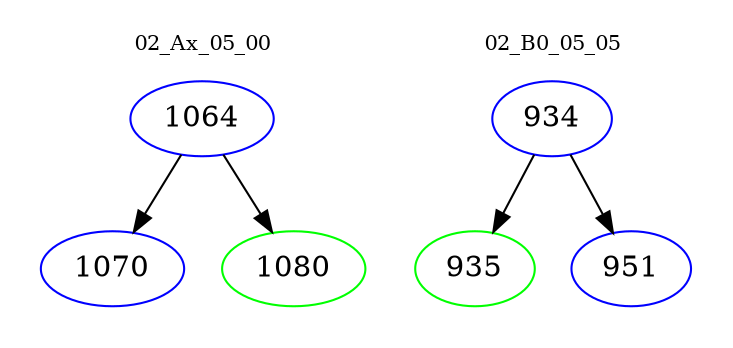digraph{
subgraph cluster_0 {
color = white
label = "02_Ax_05_00";
fontsize=10;
T0_1064 [label="1064", color="blue"]
T0_1064 -> T0_1070 [color="black"]
T0_1070 [label="1070", color="blue"]
T0_1064 -> T0_1080 [color="black"]
T0_1080 [label="1080", color="green"]
}
subgraph cluster_1 {
color = white
label = "02_B0_05_05";
fontsize=10;
T1_934 [label="934", color="blue"]
T1_934 -> T1_935 [color="black"]
T1_935 [label="935", color="green"]
T1_934 -> T1_951 [color="black"]
T1_951 [label="951", color="blue"]
}
}
